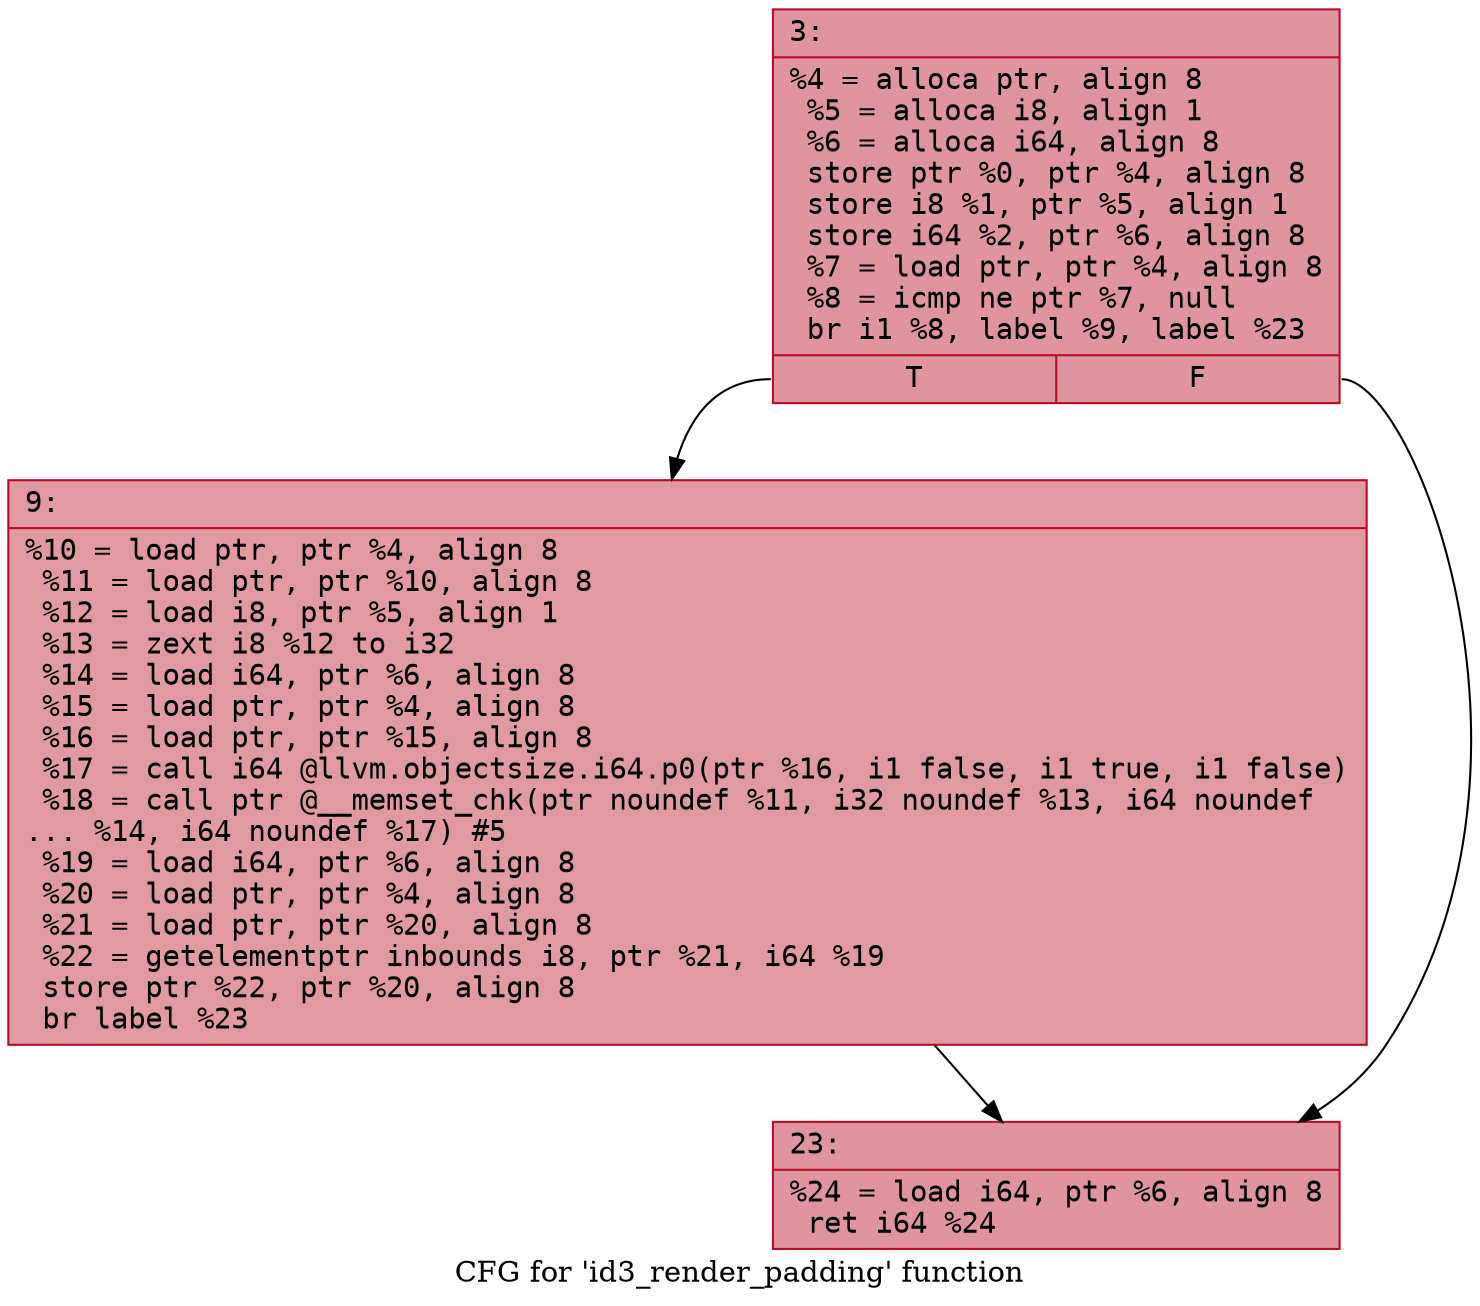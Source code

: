 digraph "CFG for 'id3_render_padding' function" {
	label="CFG for 'id3_render_padding' function";

	Node0x600000683110 [shape=record,color="#b70d28ff", style=filled, fillcolor="#b70d2870" fontname="Courier",label="{3:\l|  %4 = alloca ptr, align 8\l  %5 = alloca i8, align 1\l  %6 = alloca i64, align 8\l  store ptr %0, ptr %4, align 8\l  store i8 %1, ptr %5, align 1\l  store i64 %2, ptr %6, align 8\l  %7 = load ptr, ptr %4, align 8\l  %8 = icmp ne ptr %7, null\l  br i1 %8, label %9, label %23\l|{<s0>T|<s1>F}}"];
	Node0x600000683110:s0 -> Node0x600000683430[tooltip="3 -> 9\nProbability 62.50%" ];
	Node0x600000683110:s1 -> Node0x600000683480[tooltip="3 -> 23\nProbability 37.50%" ];
	Node0x600000683430 [shape=record,color="#b70d28ff", style=filled, fillcolor="#bb1b2c70" fontname="Courier",label="{9:\l|  %10 = load ptr, ptr %4, align 8\l  %11 = load ptr, ptr %10, align 8\l  %12 = load i8, ptr %5, align 1\l  %13 = zext i8 %12 to i32\l  %14 = load i64, ptr %6, align 8\l  %15 = load ptr, ptr %4, align 8\l  %16 = load ptr, ptr %15, align 8\l  %17 = call i64 @llvm.objectsize.i64.p0(ptr %16, i1 false, i1 true, i1 false)\l  %18 = call ptr @__memset_chk(ptr noundef %11, i32 noundef %13, i64 noundef\l... %14, i64 noundef %17) #5\l  %19 = load i64, ptr %6, align 8\l  %20 = load ptr, ptr %4, align 8\l  %21 = load ptr, ptr %20, align 8\l  %22 = getelementptr inbounds i8, ptr %21, i64 %19\l  store ptr %22, ptr %20, align 8\l  br label %23\l}"];
	Node0x600000683430 -> Node0x600000683480[tooltip="9 -> 23\nProbability 100.00%" ];
	Node0x600000683480 [shape=record,color="#b70d28ff", style=filled, fillcolor="#b70d2870" fontname="Courier",label="{23:\l|  %24 = load i64, ptr %6, align 8\l  ret i64 %24\l}"];
}
